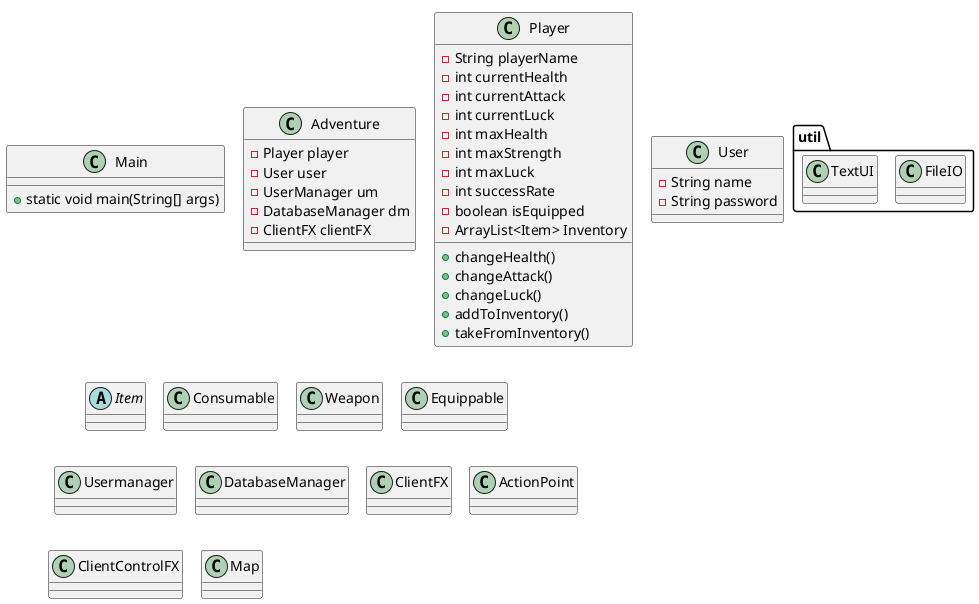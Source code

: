 @startuml
!pragma layout smetana
'https://plantuml.com/class-diagram


class Main{

+ static void main(String[] args)
}


class Adventure{
-Player player
- User user
- UserManager um
- DatabaseManager dm
-ClientFX clientFX

}

class Player{
-String playerName
-int currentHealth
-int currentAttack
- int currentLuck
-int maxHealth
-int maxStrength
-int maxLuck
-int successRate
-boolean isEquipped
-ArrayList<Item> Inventory

+ changeHealth()
+ changeAttack()
+ changeLuck()
+ addToInventory()
+ takeFromInventory()


'+ getPlayerName()
'+ setPlayerName()
'+ getCurrentHealth()
'+ setCurrentHealth()
'+getCurrentAttack()
'+setCurrentAttack()
'+getCurrentLuck()
'+setCurrentLuck()
'+getMaxHealth()
'+setMaxHealth()
'+getMaxStrength()
'+setMaxStrength()
'+getMaxLuck()
'+setMaxLuck()
'+getIsEquipped()
'+setIsEquipped()
'+getInventory()
'+setInventory()
'+addToInventory()




}


class User{
-String name
-String password
}
abstract class Item
class Consumable
class Weapon
class Equippable

package util{
class FileIO
class TextUI
}


class Usermanager
class DatabaseManager
class ClientFX
class ActionPoint
class ClientControlFX
class Map



@enduml